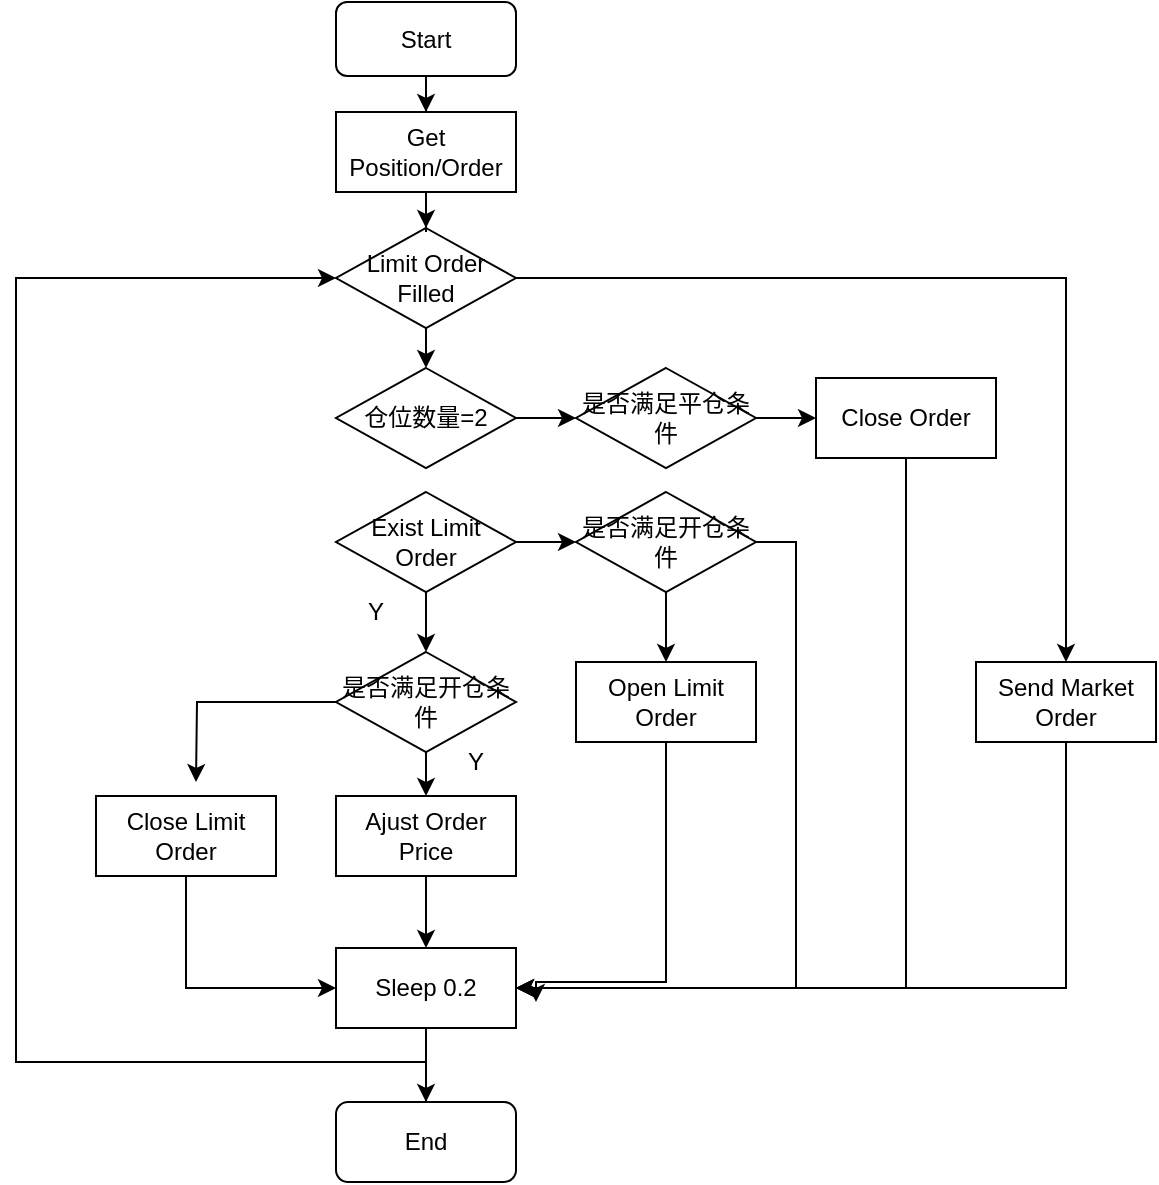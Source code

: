 <mxfile version="13.10.0" type="embed">
    <diagram id="y1ixnlWT64bkp75dmO8p" name="Page-1">
        <mxGraphModel dx="700" dy="332" grid="1" gridSize="10" guides="1" tooltips="1" connect="1" arrows="1" fold="1" page="1" pageScale="1" pageWidth="827" pageHeight="1169" math="0" shadow="0">
            <root>
                <mxCell id="0"/>
                <mxCell id="1" parent="0"/>
                <mxCell id="54" style="edgeStyle=orthogonalEdgeStyle;rounded=0;orthogonalLoop=1;jettySize=auto;html=1;" edge="1" parent="1" source="56">
                    <mxGeometry relative="1" as="geometry">
                        <mxPoint x="325" y="183" as="targetPoint"/>
                    </mxGeometry>
                </mxCell>
                <mxCell id="55" style="edgeStyle=orthogonalEdgeStyle;rounded=0;orthogonalLoop=1;jettySize=auto;html=1;" edge="1" parent="1" source="56" target="58">
                    <mxGeometry relative="1" as="geometry"/>
                </mxCell>
                <mxCell id="56" value="Limit Order Filled" style="rhombus;whiteSpace=wrap;html=1;" vertex="1" parent="1">
                    <mxGeometry x="280" y="113" width="90" height="50" as="geometry"/>
                </mxCell>
                <mxCell id="57" style="edgeStyle=orthogonalEdgeStyle;rounded=0;orthogonalLoop=1;jettySize=auto;html=1;entryX=1;entryY=0.5;entryDx=0;entryDy=0;exitX=0.5;exitY=1;exitDx=0;exitDy=0;" edge="1" parent="1" source="58" target="69">
                    <mxGeometry relative="1" as="geometry"/>
                </mxCell>
                <mxCell id="58" value="Send Market Order" style="rounded=0;whiteSpace=wrap;html=1;" vertex="1" parent="1">
                    <mxGeometry x="600" y="330" width="90" height="40" as="geometry"/>
                </mxCell>
                <mxCell id="59" value="" style="edgeStyle=orthogonalEdgeStyle;rounded=0;orthogonalLoop=1;jettySize=auto;html=1;" edge="1" parent="1" source="61" target="82">
                    <mxGeometry relative="1" as="geometry"/>
                </mxCell>
                <mxCell id="60" value="" style="edgeStyle=orthogonalEdgeStyle;rounded=0;orthogonalLoop=1;jettySize=auto;html=1;" edge="1" parent="1" source="61" target="85">
                    <mxGeometry relative="1" as="geometry"/>
                </mxCell>
                <mxCell id="61" value="Exist Limit Order" style="rhombus;whiteSpace=wrap;html=1;" vertex="1" parent="1">
                    <mxGeometry x="280" y="245" width="90" height="50" as="geometry"/>
                </mxCell>
                <mxCell id="62" value="" style="edgeStyle=orthogonalEdgeStyle;rounded=0;orthogonalLoop=1;jettySize=auto;html=1;" edge="1" parent="1" source="63" target="69">
                    <mxGeometry relative="1" as="geometry"/>
                </mxCell>
                <mxCell id="63" value="Ajust Order&lt;br&gt;Price" style="rounded=0;whiteSpace=wrap;html=1;" vertex="1" parent="1">
                    <mxGeometry x="280" y="397" width="90" height="40" as="geometry"/>
                </mxCell>
                <mxCell id="64" value="" style="edgeStyle=orthogonalEdgeStyle;rounded=0;orthogonalLoop=1;jettySize=auto;html=1;" edge="1" parent="1" source="65" target="77">
                    <mxGeometry relative="1" as="geometry"/>
                </mxCell>
                <mxCell id="65" value="Start" style="rounded=1;whiteSpace=wrap;html=1;" vertex="1" parent="1">
                    <mxGeometry x="280" width="90" height="37" as="geometry"/>
                </mxCell>
                <mxCell id="66" value="End" style="rounded=1;whiteSpace=wrap;html=1;" vertex="1" parent="1">
                    <mxGeometry x="280" y="550" width="90" height="40" as="geometry"/>
                </mxCell>
                <mxCell id="67" value="" style="edgeStyle=orthogonalEdgeStyle;rounded=0;orthogonalLoop=1;jettySize=auto;html=1;" edge="1" parent="1" source="69" target="66">
                    <mxGeometry relative="1" as="geometry"/>
                </mxCell>
                <mxCell id="68" style="edgeStyle=orthogonalEdgeStyle;rounded=0;orthogonalLoop=1;jettySize=auto;html=1;exitX=0.5;exitY=0;exitDx=0;exitDy=0;" edge="1" parent="1" source="66" target="56">
                    <mxGeometry relative="1" as="geometry">
                        <Array as="points">
                            <mxPoint x="325" y="530"/>
                            <mxPoint x="120" y="530"/>
                            <mxPoint x="120" y="138"/>
                        </Array>
                    </mxGeometry>
                </mxCell>
                <mxCell id="69" value="Sleep 0.2" style="rounded=0;whiteSpace=wrap;html=1;" vertex="1" parent="1">
                    <mxGeometry x="280" y="473" width="90" height="40" as="geometry"/>
                </mxCell>
                <mxCell id="70" value="" style="edgeStyle=orthogonalEdgeStyle;rounded=0;orthogonalLoop=1;jettySize=auto;html=1;" edge="1" parent="1" source="71" target="73">
                    <mxGeometry relative="1" as="geometry"/>
                </mxCell>
                <mxCell id="71" value="仓位数量=2" style="rhombus;whiteSpace=wrap;html=1;" vertex="1" parent="1">
                    <mxGeometry x="280" y="183" width="90" height="50" as="geometry"/>
                </mxCell>
                <mxCell id="72" value="" style="edgeStyle=orthogonalEdgeStyle;rounded=0;orthogonalLoop=1;jettySize=auto;html=1;" edge="1" parent="1" source="73" target="75">
                    <mxGeometry relative="1" as="geometry"/>
                </mxCell>
                <mxCell id="73" value="是否满足平仓条件" style="rhombus;whiteSpace=wrap;html=1;" vertex="1" parent="1">
                    <mxGeometry x="400" y="183" width="90" height="50" as="geometry"/>
                </mxCell>
                <mxCell id="74" style="edgeStyle=orthogonalEdgeStyle;rounded=0;orthogonalLoop=1;jettySize=auto;html=1;entryX=1;entryY=0.5;entryDx=0;entryDy=0;exitX=0.5;exitY=1;exitDx=0;exitDy=0;" edge="1" parent="1" source="75" target="69">
                    <mxGeometry relative="1" as="geometry"/>
                </mxCell>
                <mxCell id="75" value="Close Order" style="rounded=0;whiteSpace=wrap;html=1;" vertex="1" parent="1">
                    <mxGeometry x="520" y="188" width="90" height="40" as="geometry"/>
                </mxCell>
                <mxCell id="76" style="edgeStyle=orthogonalEdgeStyle;rounded=0;orthogonalLoop=1;jettySize=auto;html=1;" edge="1" parent="1" source="77" target="56">
                    <mxGeometry relative="1" as="geometry"/>
                </mxCell>
                <mxCell id="77" value="Get Position/Order" style="rounded=0;whiteSpace=wrap;html=1;" vertex="1" parent="1">
                    <mxGeometry x="280" y="55" width="90" height="40" as="geometry"/>
                </mxCell>
                <mxCell id="78" style="edgeStyle=orthogonalEdgeStyle;rounded=0;orthogonalLoop=1;jettySize=auto;html=1;exitX=0.5;exitY=1;exitDx=0;exitDy=0;" edge="1" parent="1" source="79">
                    <mxGeometry relative="1" as="geometry">
                        <mxPoint x="380" y="500" as="targetPoint"/>
                        <Array as="points">
                            <mxPoint x="445" y="490"/>
                            <mxPoint x="380" y="490"/>
                        </Array>
                    </mxGeometry>
                </mxCell>
                <mxCell id="79" value="Open Limit Order" style="rounded=0;whiteSpace=wrap;html=1;" vertex="1" parent="1">
                    <mxGeometry x="400" y="330" width="90" height="40" as="geometry"/>
                </mxCell>
                <mxCell id="80" value="" style="edgeStyle=orthogonalEdgeStyle;rounded=0;orthogonalLoop=1;jettySize=auto;html=1;" edge="1" parent="1" source="82" target="79">
                    <mxGeometry relative="1" as="geometry"/>
                </mxCell>
                <mxCell id="81" style="edgeStyle=orthogonalEdgeStyle;rounded=0;orthogonalLoop=1;jettySize=auto;html=1;entryX=1;entryY=0.5;entryDx=0;entryDy=0;exitX=1;exitY=0.5;exitDx=0;exitDy=0;" edge="1" parent="1" source="82" target="69">
                    <mxGeometry relative="1" as="geometry"/>
                </mxCell>
                <mxCell id="82" value="是否满足开仓条件" style="rhombus;whiteSpace=wrap;html=1;" vertex="1" parent="1">
                    <mxGeometry x="400" y="245" width="90" height="50" as="geometry"/>
                </mxCell>
                <mxCell id="83" style="edgeStyle=orthogonalEdgeStyle;rounded=0;orthogonalLoop=1;jettySize=auto;html=1;entryX=0.5;entryY=0;entryDx=0;entryDy=0;" edge="1" parent="1" source="85" target="63">
                    <mxGeometry relative="1" as="geometry"/>
                </mxCell>
                <mxCell id="84" style="edgeStyle=orthogonalEdgeStyle;rounded=0;orthogonalLoop=1;jettySize=auto;html=1;" edge="1" parent="1" source="85">
                    <mxGeometry relative="1" as="geometry">
                        <mxPoint x="210" y="390" as="targetPoint"/>
                    </mxGeometry>
                </mxCell>
                <mxCell id="85" value="是否满足开仓条件" style="rhombus;whiteSpace=wrap;html=1;" vertex="1" parent="1">
                    <mxGeometry x="280" y="325" width="90" height="50" as="geometry"/>
                </mxCell>
                <mxCell id="86" value="Y" style="text;html=1;strokeColor=none;fillColor=none;align=center;verticalAlign=middle;whiteSpace=wrap;rounded=0;" vertex="1" parent="1">
                    <mxGeometry x="280" y="295" width="40" height="20" as="geometry"/>
                </mxCell>
                <mxCell id="87" value="Y" style="text;html=1;strokeColor=none;fillColor=none;align=center;verticalAlign=middle;whiteSpace=wrap;rounded=0;" vertex="1" parent="1">
                    <mxGeometry x="330" y="370" width="40" height="20" as="geometry"/>
                </mxCell>
                <mxCell id="88" style="edgeStyle=orthogonalEdgeStyle;rounded=0;orthogonalLoop=1;jettySize=auto;html=1;entryX=0;entryY=0.5;entryDx=0;entryDy=0;exitX=0.5;exitY=1;exitDx=0;exitDy=0;" edge="1" parent="1" source="89" target="69">
                    <mxGeometry relative="1" as="geometry"/>
                </mxCell>
                <mxCell id="89" value="Close Limit Order" style="rounded=0;whiteSpace=wrap;html=1;" vertex="1" parent="1">
                    <mxGeometry x="160" y="397" width="90" height="40" as="geometry"/>
                </mxCell>
            </root>
        </mxGraphModel>
    </diagram>
</mxfile>